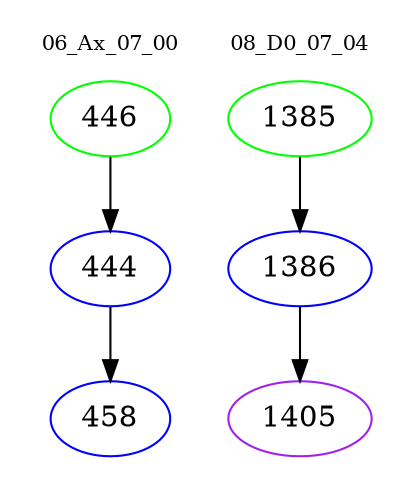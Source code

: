 digraph{
subgraph cluster_0 {
color = white
label = "06_Ax_07_00";
fontsize=10;
T0_446 [label="446", color="green"]
T0_446 -> T0_444 [color="black"]
T0_444 [label="444", color="blue"]
T0_444 -> T0_458 [color="black"]
T0_458 [label="458", color="blue"]
}
subgraph cluster_1 {
color = white
label = "08_D0_07_04";
fontsize=10;
T1_1385 [label="1385", color="green"]
T1_1385 -> T1_1386 [color="black"]
T1_1386 [label="1386", color="blue"]
T1_1386 -> T1_1405 [color="black"]
T1_1405 [label="1405", color="purple"]
}
}
